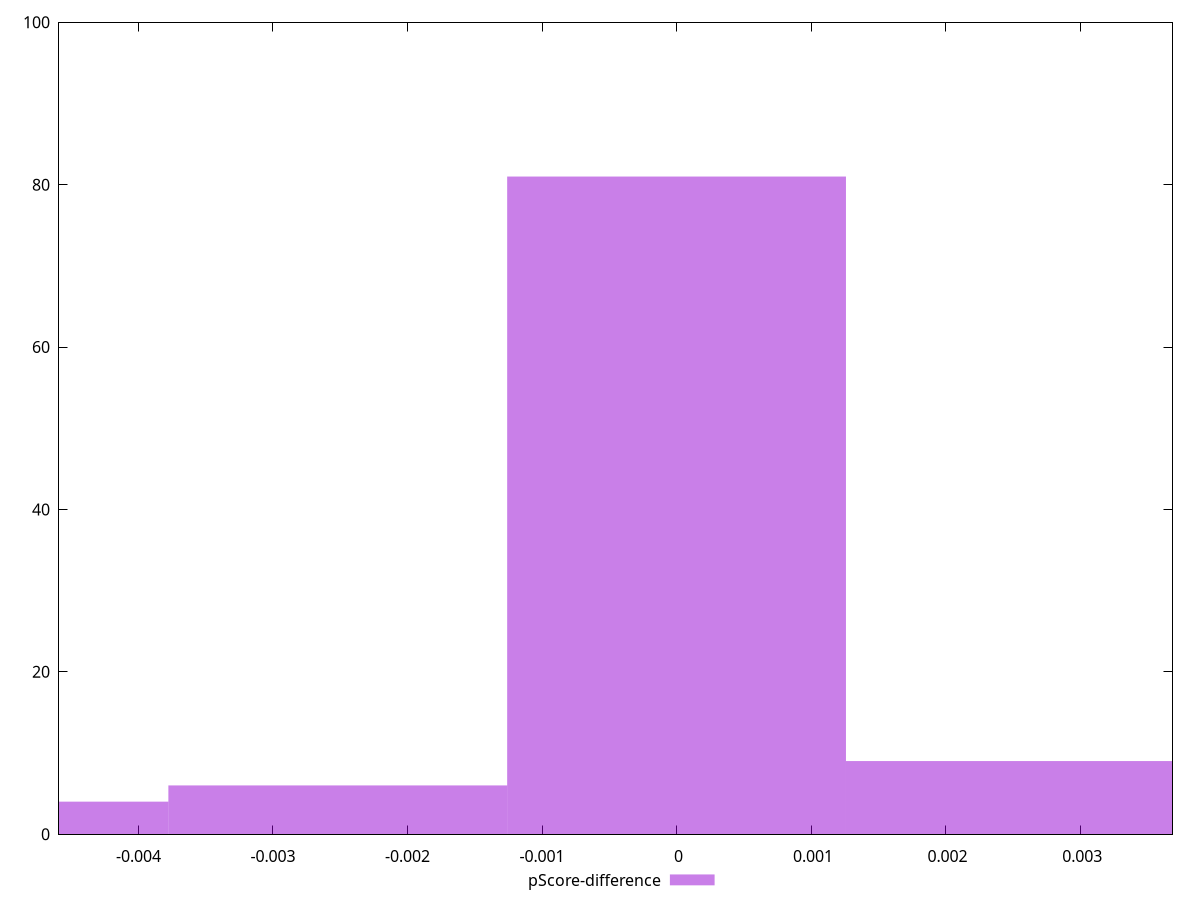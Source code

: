 reset

$pScoreDifference <<EOF
0 81
-0.0025185060441555713 6
0.0025185060441555713 9
-0.005037012088311143 4
EOF

set key outside below
set boxwidth 0.0025185060441555713
set xrange [-0.004590833981831799:0.0036866656939189557]
set yrange [0:100]
set trange [0:100]
set style fill transparent solid 0.5 noborder
set terminal svg size 640, 490 enhanced background rgb 'white'
set output "reports/report_00033_2021-03-01T14-23-16.841Z/uses-rel-preconnect/samples/astro-inner-cached/pScore-difference/histogram.svg"

plot $pScoreDifference title "pScore-difference" with boxes

reset
